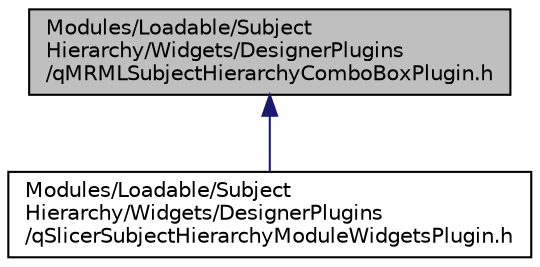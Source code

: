 digraph "Modules/Loadable/SubjectHierarchy/Widgets/DesignerPlugins/qMRMLSubjectHierarchyComboBoxPlugin.h"
{
  bgcolor="transparent";
  edge [fontname="Helvetica",fontsize="10",labelfontname="Helvetica",labelfontsize="10"];
  node [fontname="Helvetica",fontsize="10",shape=record];
  Node5 [label="Modules/Loadable/Subject\lHierarchy/Widgets/DesignerPlugins\l/qMRMLSubjectHierarchyComboBoxPlugin.h",height=0.2,width=0.4,color="black", fillcolor="grey75", style="filled", fontcolor="black"];
  Node5 -> Node6 [dir="back",color="midnightblue",fontsize="10",style="solid",fontname="Helvetica"];
  Node6 [label="Modules/Loadable/Subject\lHierarchy/Widgets/DesignerPlugins\l/qSlicerSubjectHierarchyModuleWidgetsPlugin.h",height=0.2,width=0.4,color="black",URL="$qSlicerSubjectHierarchyModuleWidgetsPlugin_8h.html"];
}
